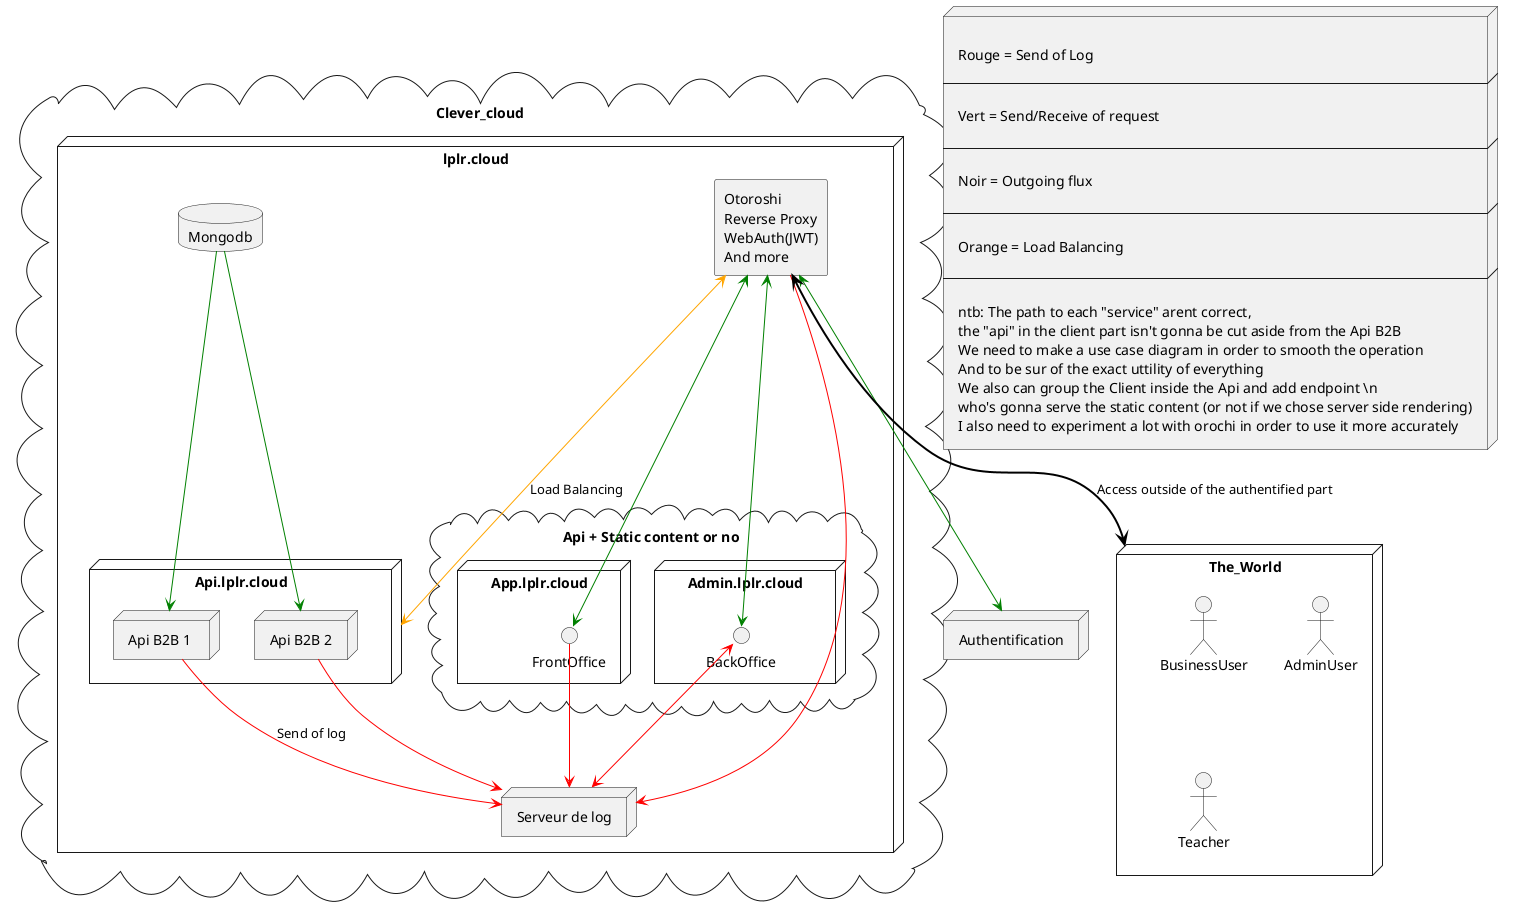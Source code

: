 @startuml infra
node node [

Rouge = Send of Log

----

Vert = Send/Receive of request

----

Noir = Outgoing flux

----

Orange = Load Balancing

----

ntb: The path to each "service" arent correct,
the "api" in the client part isn't gonna be cut aside from the Api B2B
We need to make a use case diagram in order to smooth the operation
And to be sur of the exact uttility of everything
We also can group the Client inside the Api and add endpoint \n
who's gonna serve the static content (or not if we chose server side rendering)
I also need to experiment a lot with orochi in order to use it more accurately 
]
cloud Clever_cloud{
    node "lplr.cloud"{
        rectangle "Otoroshi\nReverse Proxy\nWebAuth(JWT)\nAnd more" as oto
        database Mongodb as mongo
        node "Api.lplr.cloud" as api{
            node "Api B2B 1 " as ms1
            node "Api B2B 2" as ms2
        }
        
        node "Serveur de log" as log
        cloud "Api + Static content or no"{
            node "App.lplr.cloud"{
                interface  FrontOffice as fo
            }
            node "Admin.lplr.cloud"{
                interface  BackOffice as bo
            }
        }
    }
}
node "Authentification" as ms3
node The_World as us{
    Actor BusinessUser as bu
    Actor AdminUser as au
    Actor Teacher as te
}


ms1 -[#red]-> log : Send of log
ms2 -[#red]-> log
oto-[#red]-> log 
bo <-[#red]-> log 
fo -[#red]-> log 

mongo -[#green]-> ms1
mongo -[#green]-> ms2

oto <-[#Orange]-> api : Load Balancing

oto <-[#green]-> ms3

oto <=[#black]=> us : Access outside of the authentified part

oto <-[#green]-> fo

oto <-[#green]-> bo


@enduml